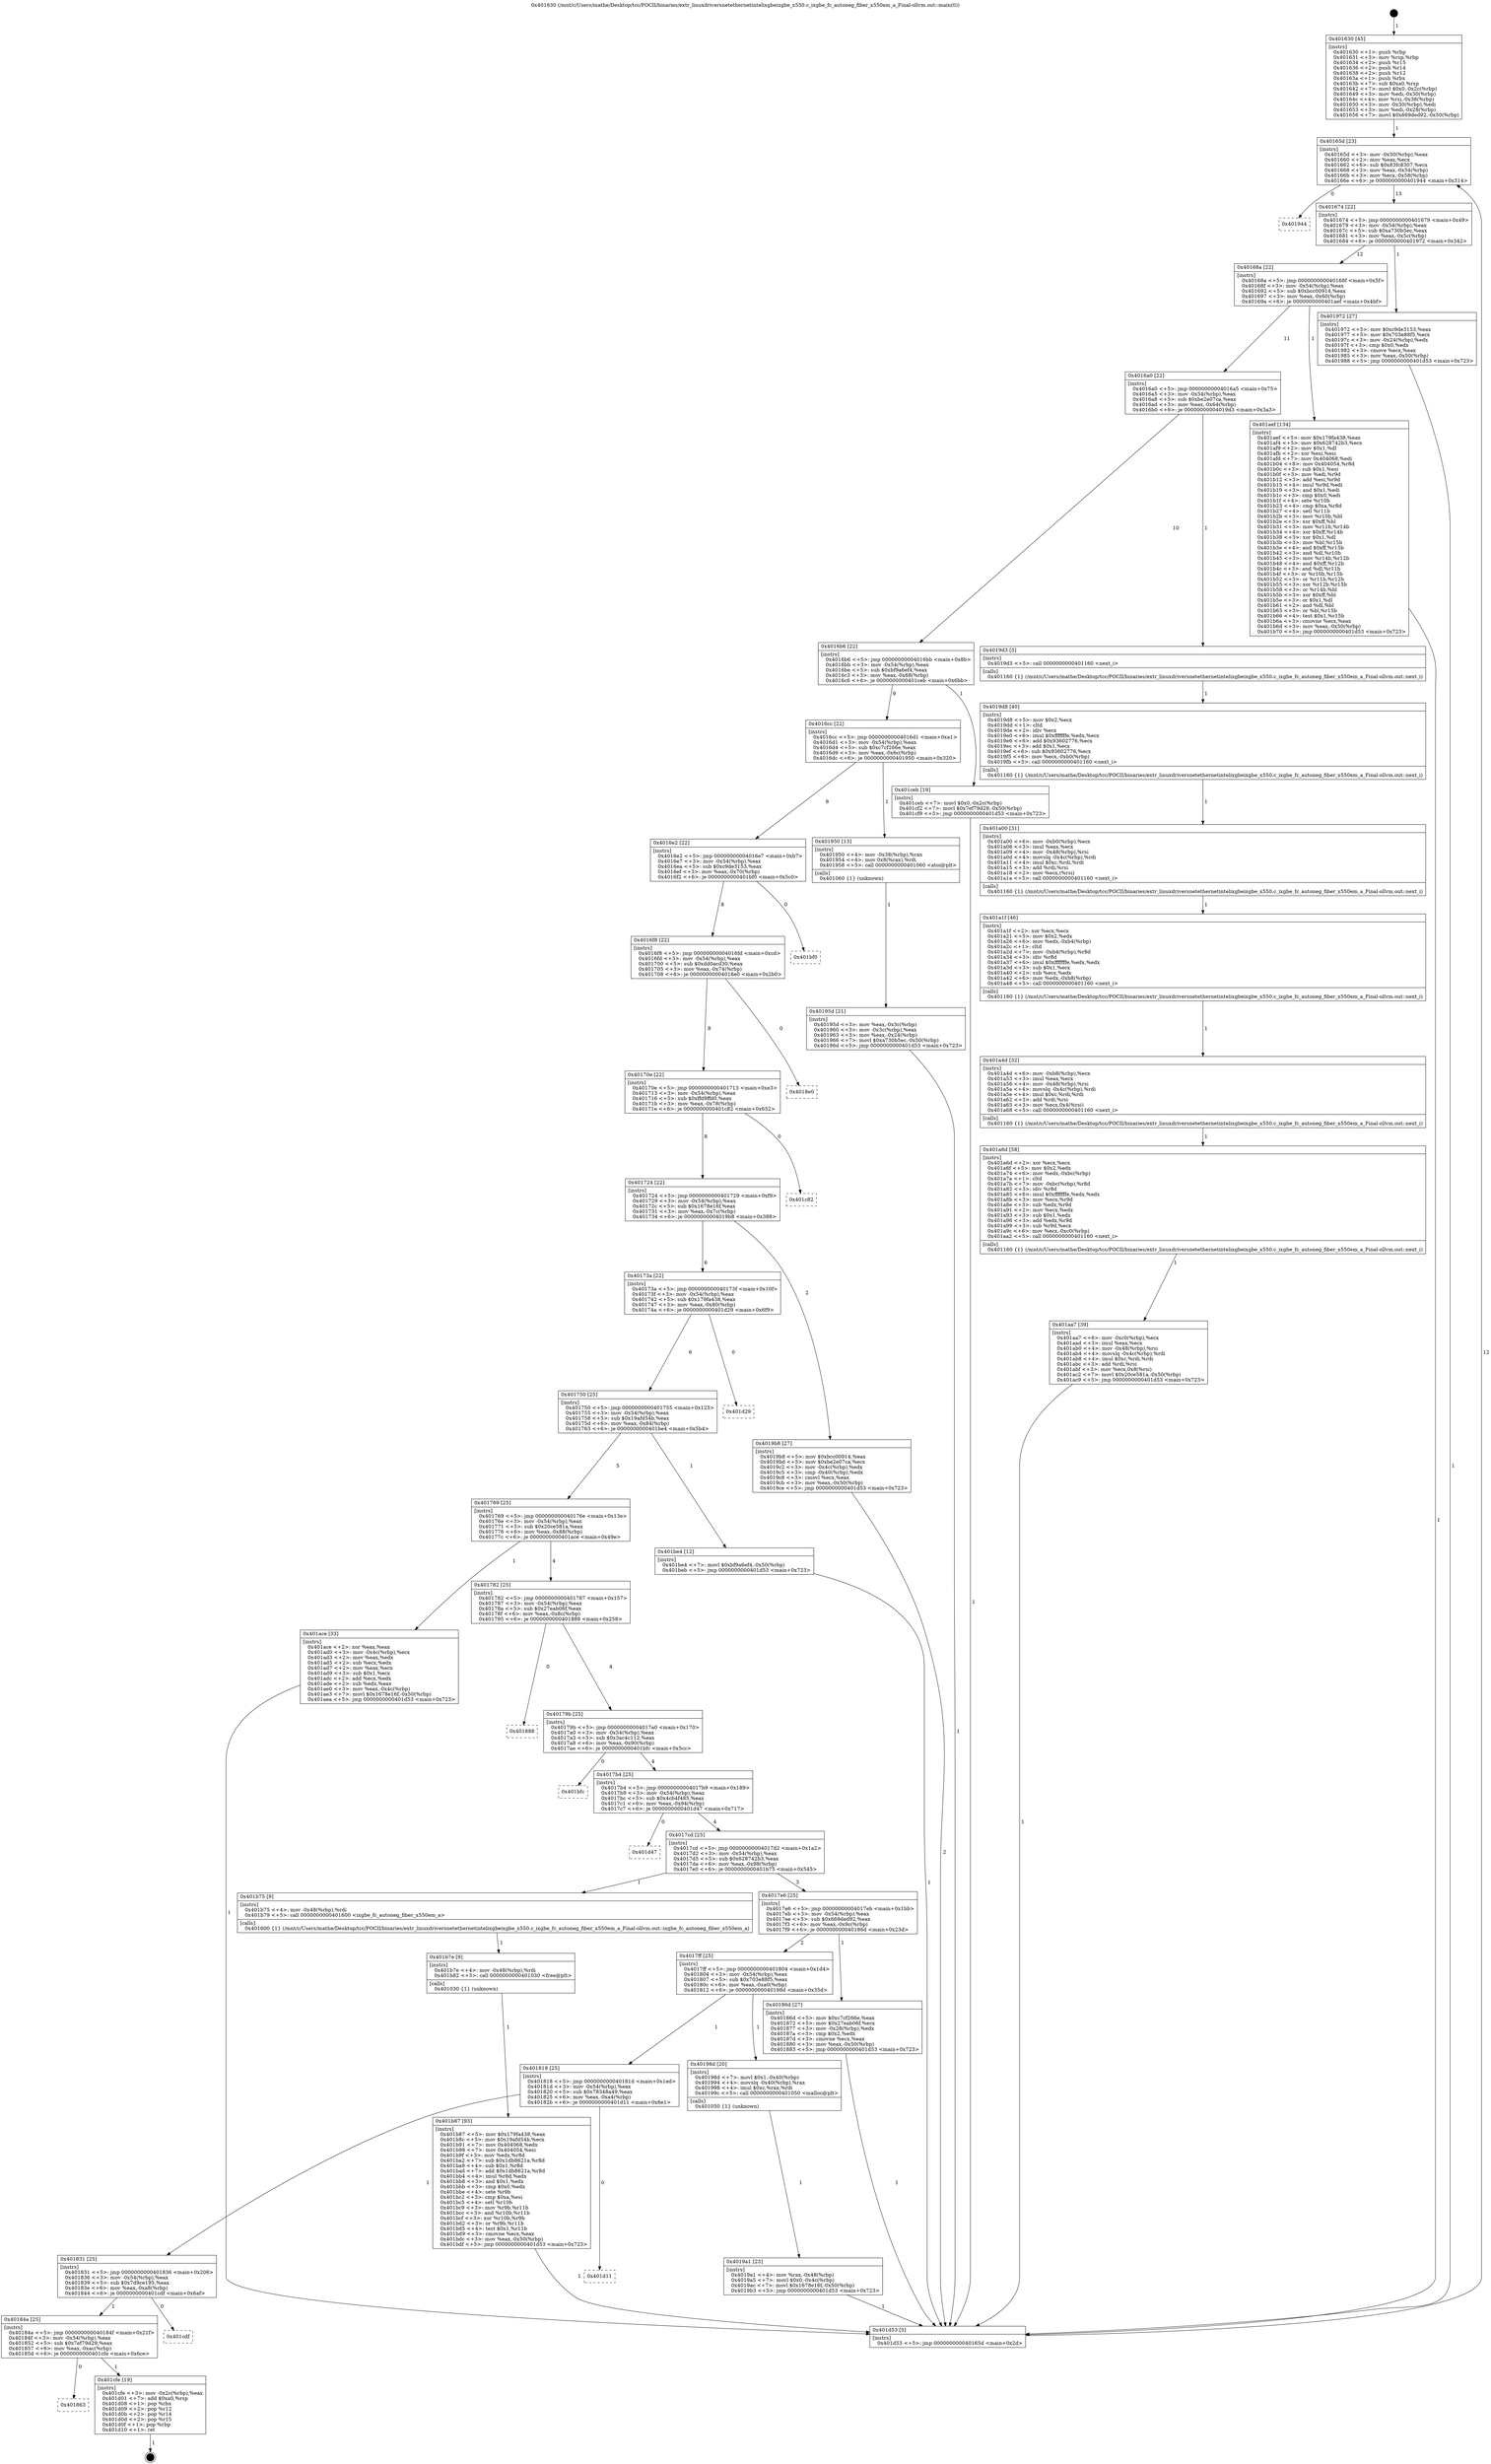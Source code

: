 digraph "0x401630" {
  label = "0x401630 (/mnt/c/Users/mathe/Desktop/tcc/POCII/binaries/extr_linuxdriversnetethernetintelixgbeixgbe_x550.c_ixgbe_fc_autoneg_fiber_x550em_a_Final-ollvm.out::main(0))"
  labelloc = "t"
  node[shape=record]

  Entry [label="",width=0.3,height=0.3,shape=circle,fillcolor=black,style=filled]
  "0x40165d" [label="{
     0x40165d [23]\l
     | [instrs]\l
     &nbsp;&nbsp;0x40165d \<+3\>: mov -0x50(%rbp),%eax\l
     &nbsp;&nbsp;0x401660 \<+2\>: mov %eax,%ecx\l
     &nbsp;&nbsp;0x401662 \<+6\>: sub $0x83fc8307,%ecx\l
     &nbsp;&nbsp;0x401668 \<+3\>: mov %eax,-0x54(%rbp)\l
     &nbsp;&nbsp;0x40166b \<+3\>: mov %ecx,-0x58(%rbp)\l
     &nbsp;&nbsp;0x40166e \<+6\>: je 0000000000401944 \<main+0x314\>\l
  }"]
  "0x401944" [label="{
     0x401944\l
  }", style=dashed]
  "0x401674" [label="{
     0x401674 [22]\l
     | [instrs]\l
     &nbsp;&nbsp;0x401674 \<+5\>: jmp 0000000000401679 \<main+0x49\>\l
     &nbsp;&nbsp;0x401679 \<+3\>: mov -0x54(%rbp),%eax\l
     &nbsp;&nbsp;0x40167c \<+5\>: sub $0xa730b5ec,%eax\l
     &nbsp;&nbsp;0x401681 \<+3\>: mov %eax,-0x5c(%rbp)\l
     &nbsp;&nbsp;0x401684 \<+6\>: je 0000000000401972 \<main+0x342\>\l
  }"]
  Exit [label="",width=0.3,height=0.3,shape=circle,fillcolor=black,style=filled,peripheries=2]
  "0x401972" [label="{
     0x401972 [27]\l
     | [instrs]\l
     &nbsp;&nbsp;0x401972 \<+5\>: mov $0xc9de3153,%eax\l
     &nbsp;&nbsp;0x401977 \<+5\>: mov $0x703e88f5,%ecx\l
     &nbsp;&nbsp;0x40197c \<+3\>: mov -0x24(%rbp),%edx\l
     &nbsp;&nbsp;0x40197f \<+3\>: cmp $0x0,%edx\l
     &nbsp;&nbsp;0x401982 \<+3\>: cmove %ecx,%eax\l
     &nbsp;&nbsp;0x401985 \<+3\>: mov %eax,-0x50(%rbp)\l
     &nbsp;&nbsp;0x401988 \<+5\>: jmp 0000000000401d53 \<main+0x723\>\l
  }"]
  "0x40168a" [label="{
     0x40168a [22]\l
     | [instrs]\l
     &nbsp;&nbsp;0x40168a \<+5\>: jmp 000000000040168f \<main+0x5f\>\l
     &nbsp;&nbsp;0x40168f \<+3\>: mov -0x54(%rbp),%eax\l
     &nbsp;&nbsp;0x401692 \<+5\>: sub $0xbcc00914,%eax\l
     &nbsp;&nbsp;0x401697 \<+3\>: mov %eax,-0x60(%rbp)\l
     &nbsp;&nbsp;0x40169a \<+6\>: je 0000000000401aef \<main+0x4bf\>\l
  }"]
  "0x401863" [label="{
     0x401863\l
  }", style=dashed]
  "0x401aef" [label="{
     0x401aef [134]\l
     | [instrs]\l
     &nbsp;&nbsp;0x401aef \<+5\>: mov $0x179fa438,%eax\l
     &nbsp;&nbsp;0x401af4 \<+5\>: mov $0x628742b3,%ecx\l
     &nbsp;&nbsp;0x401af9 \<+2\>: mov $0x1,%dl\l
     &nbsp;&nbsp;0x401afb \<+2\>: xor %esi,%esi\l
     &nbsp;&nbsp;0x401afd \<+7\>: mov 0x404068,%edi\l
     &nbsp;&nbsp;0x401b04 \<+8\>: mov 0x404054,%r8d\l
     &nbsp;&nbsp;0x401b0c \<+3\>: sub $0x1,%esi\l
     &nbsp;&nbsp;0x401b0f \<+3\>: mov %edi,%r9d\l
     &nbsp;&nbsp;0x401b12 \<+3\>: add %esi,%r9d\l
     &nbsp;&nbsp;0x401b15 \<+4\>: imul %r9d,%edi\l
     &nbsp;&nbsp;0x401b19 \<+3\>: and $0x1,%edi\l
     &nbsp;&nbsp;0x401b1c \<+3\>: cmp $0x0,%edi\l
     &nbsp;&nbsp;0x401b1f \<+4\>: sete %r10b\l
     &nbsp;&nbsp;0x401b23 \<+4\>: cmp $0xa,%r8d\l
     &nbsp;&nbsp;0x401b27 \<+4\>: setl %r11b\l
     &nbsp;&nbsp;0x401b2b \<+3\>: mov %r10b,%bl\l
     &nbsp;&nbsp;0x401b2e \<+3\>: xor $0xff,%bl\l
     &nbsp;&nbsp;0x401b31 \<+3\>: mov %r11b,%r14b\l
     &nbsp;&nbsp;0x401b34 \<+4\>: xor $0xff,%r14b\l
     &nbsp;&nbsp;0x401b38 \<+3\>: xor $0x1,%dl\l
     &nbsp;&nbsp;0x401b3b \<+3\>: mov %bl,%r15b\l
     &nbsp;&nbsp;0x401b3e \<+4\>: and $0xff,%r15b\l
     &nbsp;&nbsp;0x401b42 \<+3\>: and %dl,%r10b\l
     &nbsp;&nbsp;0x401b45 \<+3\>: mov %r14b,%r12b\l
     &nbsp;&nbsp;0x401b48 \<+4\>: and $0xff,%r12b\l
     &nbsp;&nbsp;0x401b4c \<+3\>: and %dl,%r11b\l
     &nbsp;&nbsp;0x401b4f \<+3\>: or %r10b,%r15b\l
     &nbsp;&nbsp;0x401b52 \<+3\>: or %r11b,%r12b\l
     &nbsp;&nbsp;0x401b55 \<+3\>: xor %r12b,%r15b\l
     &nbsp;&nbsp;0x401b58 \<+3\>: or %r14b,%bl\l
     &nbsp;&nbsp;0x401b5b \<+3\>: xor $0xff,%bl\l
     &nbsp;&nbsp;0x401b5e \<+3\>: or $0x1,%dl\l
     &nbsp;&nbsp;0x401b61 \<+2\>: and %dl,%bl\l
     &nbsp;&nbsp;0x401b63 \<+3\>: or %bl,%r15b\l
     &nbsp;&nbsp;0x401b66 \<+4\>: test $0x1,%r15b\l
     &nbsp;&nbsp;0x401b6a \<+3\>: cmovne %ecx,%eax\l
     &nbsp;&nbsp;0x401b6d \<+3\>: mov %eax,-0x50(%rbp)\l
     &nbsp;&nbsp;0x401b70 \<+5\>: jmp 0000000000401d53 \<main+0x723\>\l
  }"]
  "0x4016a0" [label="{
     0x4016a0 [22]\l
     | [instrs]\l
     &nbsp;&nbsp;0x4016a0 \<+5\>: jmp 00000000004016a5 \<main+0x75\>\l
     &nbsp;&nbsp;0x4016a5 \<+3\>: mov -0x54(%rbp),%eax\l
     &nbsp;&nbsp;0x4016a8 \<+5\>: sub $0xbe2e07ca,%eax\l
     &nbsp;&nbsp;0x4016ad \<+3\>: mov %eax,-0x64(%rbp)\l
     &nbsp;&nbsp;0x4016b0 \<+6\>: je 00000000004019d3 \<main+0x3a3\>\l
  }"]
  "0x401cfe" [label="{
     0x401cfe [19]\l
     | [instrs]\l
     &nbsp;&nbsp;0x401cfe \<+3\>: mov -0x2c(%rbp),%eax\l
     &nbsp;&nbsp;0x401d01 \<+7\>: add $0xa0,%rsp\l
     &nbsp;&nbsp;0x401d08 \<+1\>: pop %rbx\l
     &nbsp;&nbsp;0x401d09 \<+2\>: pop %r12\l
     &nbsp;&nbsp;0x401d0b \<+2\>: pop %r14\l
     &nbsp;&nbsp;0x401d0d \<+2\>: pop %r15\l
     &nbsp;&nbsp;0x401d0f \<+1\>: pop %rbp\l
     &nbsp;&nbsp;0x401d10 \<+1\>: ret\l
  }"]
  "0x4019d3" [label="{
     0x4019d3 [5]\l
     | [instrs]\l
     &nbsp;&nbsp;0x4019d3 \<+5\>: call 0000000000401160 \<next_i\>\l
     | [calls]\l
     &nbsp;&nbsp;0x401160 \{1\} (/mnt/c/Users/mathe/Desktop/tcc/POCII/binaries/extr_linuxdriversnetethernetintelixgbeixgbe_x550.c_ixgbe_fc_autoneg_fiber_x550em_a_Final-ollvm.out::next_i)\l
  }"]
  "0x4016b6" [label="{
     0x4016b6 [22]\l
     | [instrs]\l
     &nbsp;&nbsp;0x4016b6 \<+5\>: jmp 00000000004016bb \<main+0x8b\>\l
     &nbsp;&nbsp;0x4016bb \<+3\>: mov -0x54(%rbp),%eax\l
     &nbsp;&nbsp;0x4016be \<+5\>: sub $0xbf9a6ef4,%eax\l
     &nbsp;&nbsp;0x4016c3 \<+3\>: mov %eax,-0x68(%rbp)\l
     &nbsp;&nbsp;0x4016c6 \<+6\>: je 0000000000401ceb \<main+0x6bb\>\l
  }"]
  "0x40184a" [label="{
     0x40184a [25]\l
     | [instrs]\l
     &nbsp;&nbsp;0x40184a \<+5\>: jmp 000000000040184f \<main+0x21f\>\l
     &nbsp;&nbsp;0x40184f \<+3\>: mov -0x54(%rbp),%eax\l
     &nbsp;&nbsp;0x401852 \<+5\>: sub $0x7ef79d29,%eax\l
     &nbsp;&nbsp;0x401857 \<+6\>: mov %eax,-0xac(%rbp)\l
     &nbsp;&nbsp;0x40185d \<+6\>: je 0000000000401cfe \<main+0x6ce\>\l
  }"]
  "0x401ceb" [label="{
     0x401ceb [19]\l
     | [instrs]\l
     &nbsp;&nbsp;0x401ceb \<+7\>: movl $0x0,-0x2c(%rbp)\l
     &nbsp;&nbsp;0x401cf2 \<+7\>: movl $0x7ef79d29,-0x50(%rbp)\l
     &nbsp;&nbsp;0x401cf9 \<+5\>: jmp 0000000000401d53 \<main+0x723\>\l
  }"]
  "0x4016cc" [label="{
     0x4016cc [22]\l
     | [instrs]\l
     &nbsp;&nbsp;0x4016cc \<+5\>: jmp 00000000004016d1 \<main+0xa1\>\l
     &nbsp;&nbsp;0x4016d1 \<+3\>: mov -0x54(%rbp),%eax\l
     &nbsp;&nbsp;0x4016d4 \<+5\>: sub $0xc7cf266e,%eax\l
     &nbsp;&nbsp;0x4016d9 \<+3\>: mov %eax,-0x6c(%rbp)\l
     &nbsp;&nbsp;0x4016dc \<+6\>: je 0000000000401950 \<main+0x320\>\l
  }"]
  "0x401cdf" [label="{
     0x401cdf\l
  }", style=dashed]
  "0x401950" [label="{
     0x401950 [13]\l
     | [instrs]\l
     &nbsp;&nbsp;0x401950 \<+4\>: mov -0x38(%rbp),%rax\l
     &nbsp;&nbsp;0x401954 \<+4\>: mov 0x8(%rax),%rdi\l
     &nbsp;&nbsp;0x401958 \<+5\>: call 0000000000401060 \<atoi@plt\>\l
     | [calls]\l
     &nbsp;&nbsp;0x401060 \{1\} (unknown)\l
  }"]
  "0x4016e2" [label="{
     0x4016e2 [22]\l
     | [instrs]\l
     &nbsp;&nbsp;0x4016e2 \<+5\>: jmp 00000000004016e7 \<main+0xb7\>\l
     &nbsp;&nbsp;0x4016e7 \<+3\>: mov -0x54(%rbp),%eax\l
     &nbsp;&nbsp;0x4016ea \<+5\>: sub $0xc9de3153,%eax\l
     &nbsp;&nbsp;0x4016ef \<+3\>: mov %eax,-0x70(%rbp)\l
     &nbsp;&nbsp;0x4016f2 \<+6\>: je 0000000000401bf0 \<main+0x5c0\>\l
  }"]
  "0x401831" [label="{
     0x401831 [25]\l
     | [instrs]\l
     &nbsp;&nbsp;0x401831 \<+5\>: jmp 0000000000401836 \<main+0x206\>\l
     &nbsp;&nbsp;0x401836 \<+3\>: mov -0x54(%rbp),%eax\l
     &nbsp;&nbsp;0x401839 \<+5\>: sub $0x7d9ce195,%eax\l
     &nbsp;&nbsp;0x40183e \<+6\>: mov %eax,-0xa8(%rbp)\l
     &nbsp;&nbsp;0x401844 \<+6\>: je 0000000000401cdf \<main+0x6af\>\l
  }"]
  "0x401bf0" [label="{
     0x401bf0\l
  }", style=dashed]
  "0x4016f8" [label="{
     0x4016f8 [22]\l
     | [instrs]\l
     &nbsp;&nbsp;0x4016f8 \<+5\>: jmp 00000000004016fd \<main+0xcd\>\l
     &nbsp;&nbsp;0x4016fd \<+3\>: mov -0x54(%rbp),%eax\l
     &nbsp;&nbsp;0x401700 \<+5\>: sub $0xdd0acd30,%eax\l
     &nbsp;&nbsp;0x401705 \<+3\>: mov %eax,-0x74(%rbp)\l
     &nbsp;&nbsp;0x401708 \<+6\>: je 00000000004018e0 \<main+0x2b0\>\l
  }"]
  "0x401d11" [label="{
     0x401d11\l
  }", style=dashed]
  "0x4018e0" [label="{
     0x4018e0\l
  }", style=dashed]
  "0x40170e" [label="{
     0x40170e [22]\l
     | [instrs]\l
     &nbsp;&nbsp;0x40170e \<+5\>: jmp 0000000000401713 \<main+0xe3\>\l
     &nbsp;&nbsp;0x401713 \<+3\>: mov -0x54(%rbp),%eax\l
     &nbsp;&nbsp;0x401716 \<+5\>: sub $0xffd9ffd0,%eax\l
     &nbsp;&nbsp;0x40171b \<+3\>: mov %eax,-0x78(%rbp)\l
     &nbsp;&nbsp;0x40171e \<+6\>: je 0000000000401c82 \<main+0x652\>\l
  }"]
  "0x401b87" [label="{
     0x401b87 [93]\l
     | [instrs]\l
     &nbsp;&nbsp;0x401b87 \<+5\>: mov $0x179fa438,%eax\l
     &nbsp;&nbsp;0x401b8c \<+5\>: mov $0x19afd54b,%ecx\l
     &nbsp;&nbsp;0x401b91 \<+7\>: mov 0x404068,%edx\l
     &nbsp;&nbsp;0x401b98 \<+7\>: mov 0x404054,%esi\l
     &nbsp;&nbsp;0x401b9f \<+3\>: mov %edx,%r8d\l
     &nbsp;&nbsp;0x401ba2 \<+7\>: sub $0x1db8621a,%r8d\l
     &nbsp;&nbsp;0x401ba9 \<+4\>: sub $0x1,%r8d\l
     &nbsp;&nbsp;0x401bad \<+7\>: add $0x1db8621a,%r8d\l
     &nbsp;&nbsp;0x401bb4 \<+4\>: imul %r8d,%edx\l
     &nbsp;&nbsp;0x401bb8 \<+3\>: and $0x1,%edx\l
     &nbsp;&nbsp;0x401bbb \<+3\>: cmp $0x0,%edx\l
     &nbsp;&nbsp;0x401bbe \<+4\>: sete %r9b\l
     &nbsp;&nbsp;0x401bc2 \<+3\>: cmp $0xa,%esi\l
     &nbsp;&nbsp;0x401bc5 \<+4\>: setl %r10b\l
     &nbsp;&nbsp;0x401bc9 \<+3\>: mov %r9b,%r11b\l
     &nbsp;&nbsp;0x401bcc \<+3\>: and %r10b,%r11b\l
     &nbsp;&nbsp;0x401bcf \<+3\>: xor %r10b,%r9b\l
     &nbsp;&nbsp;0x401bd2 \<+3\>: or %r9b,%r11b\l
     &nbsp;&nbsp;0x401bd5 \<+4\>: test $0x1,%r11b\l
     &nbsp;&nbsp;0x401bd9 \<+3\>: cmovne %ecx,%eax\l
     &nbsp;&nbsp;0x401bdc \<+3\>: mov %eax,-0x50(%rbp)\l
     &nbsp;&nbsp;0x401bdf \<+5\>: jmp 0000000000401d53 \<main+0x723\>\l
  }"]
  "0x401c82" [label="{
     0x401c82\l
  }", style=dashed]
  "0x401724" [label="{
     0x401724 [22]\l
     | [instrs]\l
     &nbsp;&nbsp;0x401724 \<+5\>: jmp 0000000000401729 \<main+0xf9\>\l
     &nbsp;&nbsp;0x401729 \<+3\>: mov -0x54(%rbp),%eax\l
     &nbsp;&nbsp;0x40172c \<+5\>: sub $0x1678e16f,%eax\l
     &nbsp;&nbsp;0x401731 \<+3\>: mov %eax,-0x7c(%rbp)\l
     &nbsp;&nbsp;0x401734 \<+6\>: je 00000000004019b8 \<main+0x388\>\l
  }"]
  "0x401b7e" [label="{
     0x401b7e [9]\l
     | [instrs]\l
     &nbsp;&nbsp;0x401b7e \<+4\>: mov -0x48(%rbp),%rdi\l
     &nbsp;&nbsp;0x401b82 \<+5\>: call 0000000000401030 \<free@plt\>\l
     | [calls]\l
     &nbsp;&nbsp;0x401030 \{1\} (unknown)\l
  }"]
  "0x4019b8" [label="{
     0x4019b8 [27]\l
     | [instrs]\l
     &nbsp;&nbsp;0x4019b8 \<+5\>: mov $0xbcc00914,%eax\l
     &nbsp;&nbsp;0x4019bd \<+5\>: mov $0xbe2e07ca,%ecx\l
     &nbsp;&nbsp;0x4019c2 \<+3\>: mov -0x4c(%rbp),%edx\l
     &nbsp;&nbsp;0x4019c5 \<+3\>: cmp -0x40(%rbp),%edx\l
     &nbsp;&nbsp;0x4019c8 \<+3\>: cmovl %ecx,%eax\l
     &nbsp;&nbsp;0x4019cb \<+3\>: mov %eax,-0x50(%rbp)\l
     &nbsp;&nbsp;0x4019ce \<+5\>: jmp 0000000000401d53 \<main+0x723\>\l
  }"]
  "0x40173a" [label="{
     0x40173a [22]\l
     | [instrs]\l
     &nbsp;&nbsp;0x40173a \<+5\>: jmp 000000000040173f \<main+0x10f\>\l
     &nbsp;&nbsp;0x40173f \<+3\>: mov -0x54(%rbp),%eax\l
     &nbsp;&nbsp;0x401742 \<+5\>: sub $0x179fa438,%eax\l
     &nbsp;&nbsp;0x401747 \<+3\>: mov %eax,-0x80(%rbp)\l
     &nbsp;&nbsp;0x40174a \<+6\>: je 0000000000401d29 \<main+0x6f9\>\l
  }"]
  "0x401aa7" [label="{
     0x401aa7 [39]\l
     | [instrs]\l
     &nbsp;&nbsp;0x401aa7 \<+6\>: mov -0xc0(%rbp),%ecx\l
     &nbsp;&nbsp;0x401aad \<+3\>: imul %eax,%ecx\l
     &nbsp;&nbsp;0x401ab0 \<+4\>: mov -0x48(%rbp),%rsi\l
     &nbsp;&nbsp;0x401ab4 \<+4\>: movslq -0x4c(%rbp),%rdi\l
     &nbsp;&nbsp;0x401ab8 \<+4\>: imul $0xc,%rdi,%rdi\l
     &nbsp;&nbsp;0x401abc \<+3\>: add %rdi,%rsi\l
     &nbsp;&nbsp;0x401abf \<+3\>: mov %ecx,0x8(%rsi)\l
     &nbsp;&nbsp;0x401ac2 \<+7\>: movl $0x20ce581a,-0x50(%rbp)\l
     &nbsp;&nbsp;0x401ac9 \<+5\>: jmp 0000000000401d53 \<main+0x723\>\l
  }"]
  "0x401d29" [label="{
     0x401d29\l
  }", style=dashed]
  "0x401750" [label="{
     0x401750 [25]\l
     | [instrs]\l
     &nbsp;&nbsp;0x401750 \<+5\>: jmp 0000000000401755 \<main+0x125\>\l
     &nbsp;&nbsp;0x401755 \<+3\>: mov -0x54(%rbp),%eax\l
     &nbsp;&nbsp;0x401758 \<+5\>: sub $0x19afd54b,%eax\l
     &nbsp;&nbsp;0x40175d \<+6\>: mov %eax,-0x84(%rbp)\l
     &nbsp;&nbsp;0x401763 \<+6\>: je 0000000000401be4 \<main+0x5b4\>\l
  }"]
  "0x401a6d" [label="{
     0x401a6d [58]\l
     | [instrs]\l
     &nbsp;&nbsp;0x401a6d \<+2\>: xor %ecx,%ecx\l
     &nbsp;&nbsp;0x401a6f \<+5\>: mov $0x2,%edx\l
     &nbsp;&nbsp;0x401a74 \<+6\>: mov %edx,-0xbc(%rbp)\l
     &nbsp;&nbsp;0x401a7a \<+1\>: cltd\l
     &nbsp;&nbsp;0x401a7b \<+7\>: mov -0xbc(%rbp),%r8d\l
     &nbsp;&nbsp;0x401a82 \<+3\>: idiv %r8d\l
     &nbsp;&nbsp;0x401a85 \<+6\>: imul $0xfffffffe,%edx,%edx\l
     &nbsp;&nbsp;0x401a8b \<+3\>: mov %ecx,%r9d\l
     &nbsp;&nbsp;0x401a8e \<+3\>: sub %edx,%r9d\l
     &nbsp;&nbsp;0x401a91 \<+2\>: mov %ecx,%edx\l
     &nbsp;&nbsp;0x401a93 \<+3\>: sub $0x1,%edx\l
     &nbsp;&nbsp;0x401a96 \<+3\>: add %edx,%r9d\l
     &nbsp;&nbsp;0x401a99 \<+3\>: sub %r9d,%ecx\l
     &nbsp;&nbsp;0x401a9c \<+6\>: mov %ecx,-0xc0(%rbp)\l
     &nbsp;&nbsp;0x401aa2 \<+5\>: call 0000000000401160 \<next_i\>\l
     | [calls]\l
     &nbsp;&nbsp;0x401160 \{1\} (/mnt/c/Users/mathe/Desktop/tcc/POCII/binaries/extr_linuxdriversnetethernetintelixgbeixgbe_x550.c_ixgbe_fc_autoneg_fiber_x550em_a_Final-ollvm.out::next_i)\l
  }"]
  "0x401be4" [label="{
     0x401be4 [12]\l
     | [instrs]\l
     &nbsp;&nbsp;0x401be4 \<+7\>: movl $0xbf9a6ef4,-0x50(%rbp)\l
     &nbsp;&nbsp;0x401beb \<+5\>: jmp 0000000000401d53 \<main+0x723\>\l
  }"]
  "0x401769" [label="{
     0x401769 [25]\l
     | [instrs]\l
     &nbsp;&nbsp;0x401769 \<+5\>: jmp 000000000040176e \<main+0x13e\>\l
     &nbsp;&nbsp;0x40176e \<+3\>: mov -0x54(%rbp),%eax\l
     &nbsp;&nbsp;0x401771 \<+5\>: sub $0x20ce581a,%eax\l
     &nbsp;&nbsp;0x401776 \<+6\>: mov %eax,-0x88(%rbp)\l
     &nbsp;&nbsp;0x40177c \<+6\>: je 0000000000401ace \<main+0x49e\>\l
  }"]
  "0x401a4d" [label="{
     0x401a4d [32]\l
     | [instrs]\l
     &nbsp;&nbsp;0x401a4d \<+6\>: mov -0xb8(%rbp),%ecx\l
     &nbsp;&nbsp;0x401a53 \<+3\>: imul %eax,%ecx\l
     &nbsp;&nbsp;0x401a56 \<+4\>: mov -0x48(%rbp),%rsi\l
     &nbsp;&nbsp;0x401a5a \<+4\>: movslq -0x4c(%rbp),%rdi\l
     &nbsp;&nbsp;0x401a5e \<+4\>: imul $0xc,%rdi,%rdi\l
     &nbsp;&nbsp;0x401a62 \<+3\>: add %rdi,%rsi\l
     &nbsp;&nbsp;0x401a65 \<+3\>: mov %ecx,0x4(%rsi)\l
     &nbsp;&nbsp;0x401a68 \<+5\>: call 0000000000401160 \<next_i\>\l
     | [calls]\l
     &nbsp;&nbsp;0x401160 \{1\} (/mnt/c/Users/mathe/Desktop/tcc/POCII/binaries/extr_linuxdriversnetethernetintelixgbeixgbe_x550.c_ixgbe_fc_autoneg_fiber_x550em_a_Final-ollvm.out::next_i)\l
  }"]
  "0x401ace" [label="{
     0x401ace [33]\l
     | [instrs]\l
     &nbsp;&nbsp;0x401ace \<+2\>: xor %eax,%eax\l
     &nbsp;&nbsp;0x401ad0 \<+3\>: mov -0x4c(%rbp),%ecx\l
     &nbsp;&nbsp;0x401ad3 \<+2\>: mov %eax,%edx\l
     &nbsp;&nbsp;0x401ad5 \<+2\>: sub %ecx,%edx\l
     &nbsp;&nbsp;0x401ad7 \<+2\>: mov %eax,%ecx\l
     &nbsp;&nbsp;0x401ad9 \<+3\>: sub $0x1,%ecx\l
     &nbsp;&nbsp;0x401adc \<+2\>: add %ecx,%edx\l
     &nbsp;&nbsp;0x401ade \<+2\>: sub %edx,%eax\l
     &nbsp;&nbsp;0x401ae0 \<+3\>: mov %eax,-0x4c(%rbp)\l
     &nbsp;&nbsp;0x401ae3 \<+7\>: movl $0x1678e16f,-0x50(%rbp)\l
     &nbsp;&nbsp;0x401aea \<+5\>: jmp 0000000000401d53 \<main+0x723\>\l
  }"]
  "0x401782" [label="{
     0x401782 [25]\l
     | [instrs]\l
     &nbsp;&nbsp;0x401782 \<+5\>: jmp 0000000000401787 \<main+0x157\>\l
     &nbsp;&nbsp;0x401787 \<+3\>: mov -0x54(%rbp),%eax\l
     &nbsp;&nbsp;0x40178a \<+5\>: sub $0x27eab06f,%eax\l
     &nbsp;&nbsp;0x40178f \<+6\>: mov %eax,-0x8c(%rbp)\l
     &nbsp;&nbsp;0x401795 \<+6\>: je 0000000000401888 \<main+0x258\>\l
  }"]
  "0x401a1f" [label="{
     0x401a1f [46]\l
     | [instrs]\l
     &nbsp;&nbsp;0x401a1f \<+2\>: xor %ecx,%ecx\l
     &nbsp;&nbsp;0x401a21 \<+5\>: mov $0x2,%edx\l
     &nbsp;&nbsp;0x401a26 \<+6\>: mov %edx,-0xb4(%rbp)\l
     &nbsp;&nbsp;0x401a2c \<+1\>: cltd\l
     &nbsp;&nbsp;0x401a2d \<+7\>: mov -0xb4(%rbp),%r8d\l
     &nbsp;&nbsp;0x401a34 \<+3\>: idiv %r8d\l
     &nbsp;&nbsp;0x401a37 \<+6\>: imul $0xfffffffe,%edx,%edx\l
     &nbsp;&nbsp;0x401a3d \<+3\>: sub $0x1,%ecx\l
     &nbsp;&nbsp;0x401a40 \<+2\>: sub %ecx,%edx\l
     &nbsp;&nbsp;0x401a42 \<+6\>: mov %edx,-0xb8(%rbp)\l
     &nbsp;&nbsp;0x401a48 \<+5\>: call 0000000000401160 \<next_i\>\l
     | [calls]\l
     &nbsp;&nbsp;0x401160 \{1\} (/mnt/c/Users/mathe/Desktop/tcc/POCII/binaries/extr_linuxdriversnetethernetintelixgbeixgbe_x550.c_ixgbe_fc_autoneg_fiber_x550em_a_Final-ollvm.out::next_i)\l
  }"]
  "0x401888" [label="{
     0x401888\l
  }", style=dashed]
  "0x40179b" [label="{
     0x40179b [25]\l
     | [instrs]\l
     &nbsp;&nbsp;0x40179b \<+5\>: jmp 00000000004017a0 \<main+0x170\>\l
     &nbsp;&nbsp;0x4017a0 \<+3\>: mov -0x54(%rbp),%eax\l
     &nbsp;&nbsp;0x4017a3 \<+5\>: sub $0x3ac4c112,%eax\l
     &nbsp;&nbsp;0x4017a8 \<+6\>: mov %eax,-0x90(%rbp)\l
     &nbsp;&nbsp;0x4017ae \<+6\>: je 0000000000401bfc \<main+0x5cc\>\l
  }"]
  "0x401a00" [label="{
     0x401a00 [31]\l
     | [instrs]\l
     &nbsp;&nbsp;0x401a00 \<+6\>: mov -0xb0(%rbp),%ecx\l
     &nbsp;&nbsp;0x401a06 \<+3\>: imul %eax,%ecx\l
     &nbsp;&nbsp;0x401a09 \<+4\>: mov -0x48(%rbp),%rsi\l
     &nbsp;&nbsp;0x401a0d \<+4\>: movslq -0x4c(%rbp),%rdi\l
     &nbsp;&nbsp;0x401a11 \<+4\>: imul $0xc,%rdi,%rdi\l
     &nbsp;&nbsp;0x401a15 \<+3\>: add %rdi,%rsi\l
     &nbsp;&nbsp;0x401a18 \<+2\>: mov %ecx,(%rsi)\l
     &nbsp;&nbsp;0x401a1a \<+5\>: call 0000000000401160 \<next_i\>\l
     | [calls]\l
     &nbsp;&nbsp;0x401160 \{1\} (/mnt/c/Users/mathe/Desktop/tcc/POCII/binaries/extr_linuxdriversnetethernetintelixgbeixgbe_x550.c_ixgbe_fc_autoneg_fiber_x550em_a_Final-ollvm.out::next_i)\l
  }"]
  "0x401bfc" [label="{
     0x401bfc\l
  }", style=dashed]
  "0x4017b4" [label="{
     0x4017b4 [25]\l
     | [instrs]\l
     &nbsp;&nbsp;0x4017b4 \<+5\>: jmp 00000000004017b9 \<main+0x189\>\l
     &nbsp;&nbsp;0x4017b9 \<+3\>: mov -0x54(%rbp),%eax\l
     &nbsp;&nbsp;0x4017bc \<+5\>: sub $0x4cb4f485,%eax\l
     &nbsp;&nbsp;0x4017c1 \<+6\>: mov %eax,-0x94(%rbp)\l
     &nbsp;&nbsp;0x4017c7 \<+6\>: je 0000000000401d47 \<main+0x717\>\l
  }"]
  "0x4019d8" [label="{
     0x4019d8 [40]\l
     | [instrs]\l
     &nbsp;&nbsp;0x4019d8 \<+5\>: mov $0x2,%ecx\l
     &nbsp;&nbsp;0x4019dd \<+1\>: cltd\l
     &nbsp;&nbsp;0x4019de \<+2\>: idiv %ecx\l
     &nbsp;&nbsp;0x4019e0 \<+6\>: imul $0xfffffffe,%edx,%ecx\l
     &nbsp;&nbsp;0x4019e6 \<+6\>: add $0x93602776,%ecx\l
     &nbsp;&nbsp;0x4019ec \<+3\>: add $0x1,%ecx\l
     &nbsp;&nbsp;0x4019ef \<+6\>: sub $0x93602776,%ecx\l
     &nbsp;&nbsp;0x4019f5 \<+6\>: mov %ecx,-0xb0(%rbp)\l
     &nbsp;&nbsp;0x4019fb \<+5\>: call 0000000000401160 \<next_i\>\l
     | [calls]\l
     &nbsp;&nbsp;0x401160 \{1\} (/mnt/c/Users/mathe/Desktop/tcc/POCII/binaries/extr_linuxdriversnetethernetintelixgbeixgbe_x550.c_ixgbe_fc_autoneg_fiber_x550em_a_Final-ollvm.out::next_i)\l
  }"]
  "0x401d47" [label="{
     0x401d47\l
  }", style=dashed]
  "0x4017cd" [label="{
     0x4017cd [25]\l
     | [instrs]\l
     &nbsp;&nbsp;0x4017cd \<+5\>: jmp 00000000004017d2 \<main+0x1a2\>\l
     &nbsp;&nbsp;0x4017d2 \<+3\>: mov -0x54(%rbp),%eax\l
     &nbsp;&nbsp;0x4017d5 \<+5\>: sub $0x628742b3,%eax\l
     &nbsp;&nbsp;0x4017da \<+6\>: mov %eax,-0x98(%rbp)\l
     &nbsp;&nbsp;0x4017e0 \<+6\>: je 0000000000401b75 \<main+0x545\>\l
  }"]
  "0x4019a1" [label="{
     0x4019a1 [23]\l
     | [instrs]\l
     &nbsp;&nbsp;0x4019a1 \<+4\>: mov %rax,-0x48(%rbp)\l
     &nbsp;&nbsp;0x4019a5 \<+7\>: movl $0x0,-0x4c(%rbp)\l
     &nbsp;&nbsp;0x4019ac \<+7\>: movl $0x1678e16f,-0x50(%rbp)\l
     &nbsp;&nbsp;0x4019b3 \<+5\>: jmp 0000000000401d53 \<main+0x723\>\l
  }"]
  "0x401b75" [label="{
     0x401b75 [9]\l
     | [instrs]\l
     &nbsp;&nbsp;0x401b75 \<+4\>: mov -0x48(%rbp),%rdi\l
     &nbsp;&nbsp;0x401b79 \<+5\>: call 0000000000401600 \<ixgbe_fc_autoneg_fiber_x550em_a\>\l
     | [calls]\l
     &nbsp;&nbsp;0x401600 \{1\} (/mnt/c/Users/mathe/Desktop/tcc/POCII/binaries/extr_linuxdriversnetethernetintelixgbeixgbe_x550.c_ixgbe_fc_autoneg_fiber_x550em_a_Final-ollvm.out::ixgbe_fc_autoneg_fiber_x550em_a)\l
  }"]
  "0x4017e6" [label="{
     0x4017e6 [25]\l
     | [instrs]\l
     &nbsp;&nbsp;0x4017e6 \<+5\>: jmp 00000000004017eb \<main+0x1bb\>\l
     &nbsp;&nbsp;0x4017eb \<+3\>: mov -0x54(%rbp),%eax\l
     &nbsp;&nbsp;0x4017ee \<+5\>: sub $0x669ded92,%eax\l
     &nbsp;&nbsp;0x4017f3 \<+6\>: mov %eax,-0x9c(%rbp)\l
     &nbsp;&nbsp;0x4017f9 \<+6\>: je 000000000040186d \<main+0x23d\>\l
  }"]
  "0x401818" [label="{
     0x401818 [25]\l
     | [instrs]\l
     &nbsp;&nbsp;0x401818 \<+5\>: jmp 000000000040181d \<main+0x1ed\>\l
     &nbsp;&nbsp;0x40181d \<+3\>: mov -0x54(%rbp),%eax\l
     &nbsp;&nbsp;0x401820 \<+5\>: sub $0x78348a49,%eax\l
     &nbsp;&nbsp;0x401825 \<+6\>: mov %eax,-0xa4(%rbp)\l
     &nbsp;&nbsp;0x40182b \<+6\>: je 0000000000401d11 \<main+0x6e1\>\l
  }"]
  "0x40186d" [label="{
     0x40186d [27]\l
     | [instrs]\l
     &nbsp;&nbsp;0x40186d \<+5\>: mov $0xc7cf266e,%eax\l
     &nbsp;&nbsp;0x401872 \<+5\>: mov $0x27eab06f,%ecx\l
     &nbsp;&nbsp;0x401877 \<+3\>: mov -0x28(%rbp),%edx\l
     &nbsp;&nbsp;0x40187a \<+3\>: cmp $0x2,%edx\l
     &nbsp;&nbsp;0x40187d \<+3\>: cmovne %ecx,%eax\l
     &nbsp;&nbsp;0x401880 \<+3\>: mov %eax,-0x50(%rbp)\l
     &nbsp;&nbsp;0x401883 \<+5\>: jmp 0000000000401d53 \<main+0x723\>\l
  }"]
  "0x4017ff" [label="{
     0x4017ff [25]\l
     | [instrs]\l
     &nbsp;&nbsp;0x4017ff \<+5\>: jmp 0000000000401804 \<main+0x1d4\>\l
     &nbsp;&nbsp;0x401804 \<+3\>: mov -0x54(%rbp),%eax\l
     &nbsp;&nbsp;0x401807 \<+5\>: sub $0x703e88f5,%eax\l
     &nbsp;&nbsp;0x40180c \<+6\>: mov %eax,-0xa0(%rbp)\l
     &nbsp;&nbsp;0x401812 \<+6\>: je 000000000040198d \<main+0x35d\>\l
  }"]
  "0x401d53" [label="{
     0x401d53 [5]\l
     | [instrs]\l
     &nbsp;&nbsp;0x401d53 \<+5\>: jmp 000000000040165d \<main+0x2d\>\l
  }"]
  "0x401630" [label="{
     0x401630 [45]\l
     | [instrs]\l
     &nbsp;&nbsp;0x401630 \<+1\>: push %rbp\l
     &nbsp;&nbsp;0x401631 \<+3\>: mov %rsp,%rbp\l
     &nbsp;&nbsp;0x401634 \<+2\>: push %r15\l
     &nbsp;&nbsp;0x401636 \<+2\>: push %r14\l
     &nbsp;&nbsp;0x401638 \<+2\>: push %r12\l
     &nbsp;&nbsp;0x40163a \<+1\>: push %rbx\l
     &nbsp;&nbsp;0x40163b \<+7\>: sub $0xa0,%rsp\l
     &nbsp;&nbsp;0x401642 \<+7\>: movl $0x0,-0x2c(%rbp)\l
     &nbsp;&nbsp;0x401649 \<+3\>: mov %edi,-0x30(%rbp)\l
     &nbsp;&nbsp;0x40164c \<+4\>: mov %rsi,-0x38(%rbp)\l
     &nbsp;&nbsp;0x401650 \<+3\>: mov -0x30(%rbp),%edi\l
     &nbsp;&nbsp;0x401653 \<+3\>: mov %edi,-0x28(%rbp)\l
     &nbsp;&nbsp;0x401656 \<+7\>: movl $0x669ded92,-0x50(%rbp)\l
  }"]
  "0x40195d" [label="{
     0x40195d [21]\l
     | [instrs]\l
     &nbsp;&nbsp;0x40195d \<+3\>: mov %eax,-0x3c(%rbp)\l
     &nbsp;&nbsp;0x401960 \<+3\>: mov -0x3c(%rbp),%eax\l
     &nbsp;&nbsp;0x401963 \<+3\>: mov %eax,-0x24(%rbp)\l
     &nbsp;&nbsp;0x401966 \<+7\>: movl $0xa730b5ec,-0x50(%rbp)\l
     &nbsp;&nbsp;0x40196d \<+5\>: jmp 0000000000401d53 \<main+0x723\>\l
  }"]
  "0x40198d" [label="{
     0x40198d [20]\l
     | [instrs]\l
     &nbsp;&nbsp;0x40198d \<+7\>: movl $0x1,-0x40(%rbp)\l
     &nbsp;&nbsp;0x401994 \<+4\>: movslq -0x40(%rbp),%rax\l
     &nbsp;&nbsp;0x401998 \<+4\>: imul $0xc,%rax,%rdi\l
     &nbsp;&nbsp;0x40199c \<+5\>: call 0000000000401050 \<malloc@plt\>\l
     | [calls]\l
     &nbsp;&nbsp;0x401050 \{1\} (unknown)\l
  }"]
  Entry -> "0x401630" [label=" 1"]
  "0x40165d" -> "0x401944" [label=" 0"]
  "0x40165d" -> "0x401674" [label=" 13"]
  "0x401cfe" -> Exit [label=" 1"]
  "0x401674" -> "0x401972" [label=" 1"]
  "0x401674" -> "0x40168a" [label=" 12"]
  "0x40184a" -> "0x401863" [label=" 0"]
  "0x40168a" -> "0x401aef" [label=" 1"]
  "0x40168a" -> "0x4016a0" [label=" 11"]
  "0x40184a" -> "0x401cfe" [label=" 1"]
  "0x4016a0" -> "0x4019d3" [label=" 1"]
  "0x4016a0" -> "0x4016b6" [label=" 10"]
  "0x401831" -> "0x40184a" [label=" 1"]
  "0x4016b6" -> "0x401ceb" [label=" 1"]
  "0x4016b6" -> "0x4016cc" [label=" 9"]
  "0x401831" -> "0x401cdf" [label=" 0"]
  "0x4016cc" -> "0x401950" [label=" 1"]
  "0x4016cc" -> "0x4016e2" [label=" 8"]
  "0x401818" -> "0x401831" [label=" 1"]
  "0x4016e2" -> "0x401bf0" [label=" 0"]
  "0x4016e2" -> "0x4016f8" [label=" 8"]
  "0x401818" -> "0x401d11" [label=" 0"]
  "0x4016f8" -> "0x4018e0" [label=" 0"]
  "0x4016f8" -> "0x40170e" [label=" 8"]
  "0x401ceb" -> "0x401d53" [label=" 1"]
  "0x40170e" -> "0x401c82" [label=" 0"]
  "0x40170e" -> "0x401724" [label=" 8"]
  "0x401be4" -> "0x401d53" [label=" 1"]
  "0x401724" -> "0x4019b8" [label=" 2"]
  "0x401724" -> "0x40173a" [label=" 6"]
  "0x401b87" -> "0x401d53" [label=" 1"]
  "0x40173a" -> "0x401d29" [label=" 0"]
  "0x40173a" -> "0x401750" [label=" 6"]
  "0x401b7e" -> "0x401b87" [label=" 1"]
  "0x401750" -> "0x401be4" [label=" 1"]
  "0x401750" -> "0x401769" [label=" 5"]
  "0x401b75" -> "0x401b7e" [label=" 1"]
  "0x401769" -> "0x401ace" [label=" 1"]
  "0x401769" -> "0x401782" [label=" 4"]
  "0x401aef" -> "0x401d53" [label=" 1"]
  "0x401782" -> "0x401888" [label=" 0"]
  "0x401782" -> "0x40179b" [label=" 4"]
  "0x401ace" -> "0x401d53" [label=" 1"]
  "0x40179b" -> "0x401bfc" [label=" 0"]
  "0x40179b" -> "0x4017b4" [label=" 4"]
  "0x401aa7" -> "0x401d53" [label=" 1"]
  "0x4017b4" -> "0x401d47" [label=" 0"]
  "0x4017b4" -> "0x4017cd" [label=" 4"]
  "0x401a6d" -> "0x401aa7" [label=" 1"]
  "0x4017cd" -> "0x401b75" [label=" 1"]
  "0x4017cd" -> "0x4017e6" [label=" 3"]
  "0x401a4d" -> "0x401a6d" [label=" 1"]
  "0x4017e6" -> "0x40186d" [label=" 1"]
  "0x4017e6" -> "0x4017ff" [label=" 2"]
  "0x40186d" -> "0x401d53" [label=" 1"]
  "0x401630" -> "0x40165d" [label=" 1"]
  "0x401d53" -> "0x40165d" [label=" 12"]
  "0x401950" -> "0x40195d" [label=" 1"]
  "0x40195d" -> "0x401d53" [label=" 1"]
  "0x401972" -> "0x401d53" [label=" 1"]
  "0x401a1f" -> "0x401a4d" [label=" 1"]
  "0x4017ff" -> "0x40198d" [label=" 1"]
  "0x4017ff" -> "0x401818" [label=" 1"]
  "0x40198d" -> "0x4019a1" [label=" 1"]
  "0x4019a1" -> "0x401d53" [label=" 1"]
  "0x4019b8" -> "0x401d53" [label=" 2"]
  "0x4019d3" -> "0x4019d8" [label=" 1"]
  "0x4019d8" -> "0x401a00" [label=" 1"]
  "0x401a00" -> "0x401a1f" [label=" 1"]
}
